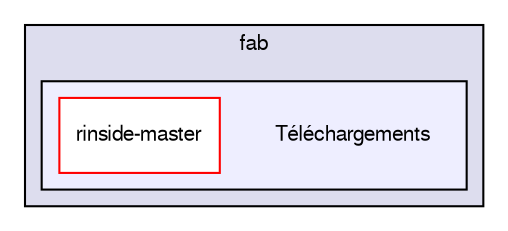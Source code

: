 digraph "/home/fab/Téléchargements" {
  bgcolor=transparent;
  compound=true
  node [ fontsize="10", fontname="FreeSans"];
  edge [ labelfontsize="10", labelfontname="FreeSans"];
  subgraph clusterdir_6fa4fa413285afce10fc1837291fe38d {
    graph [ bgcolor="#ddddee", pencolor="black", label="fab" fontname="FreeSans", fontsize="10", URL="dir_6fa4fa413285afce10fc1837291fe38d.html"]
  subgraph clusterdir_7a93c772ae46a137e7e45ee67cac20e1 {
    graph [ bgcolor="#eeeeff", pencolor="black", label="" URL="dir_7a93c772ae46a137e7e45ee67cac20e1.html"];
    dir_7a93c772ae46a137e7e45ee67cac20e1 [shape=plaintext label="Téléchargements"];
    dir_bfe553fca573eac1b70fcb749703eaad [shape=box label="rinside-master" color="red" fillcolor="white" style="filled" URL="dir_bfe553fca573eac1b70fcb749703eaad.html"];
  }
  }
}
